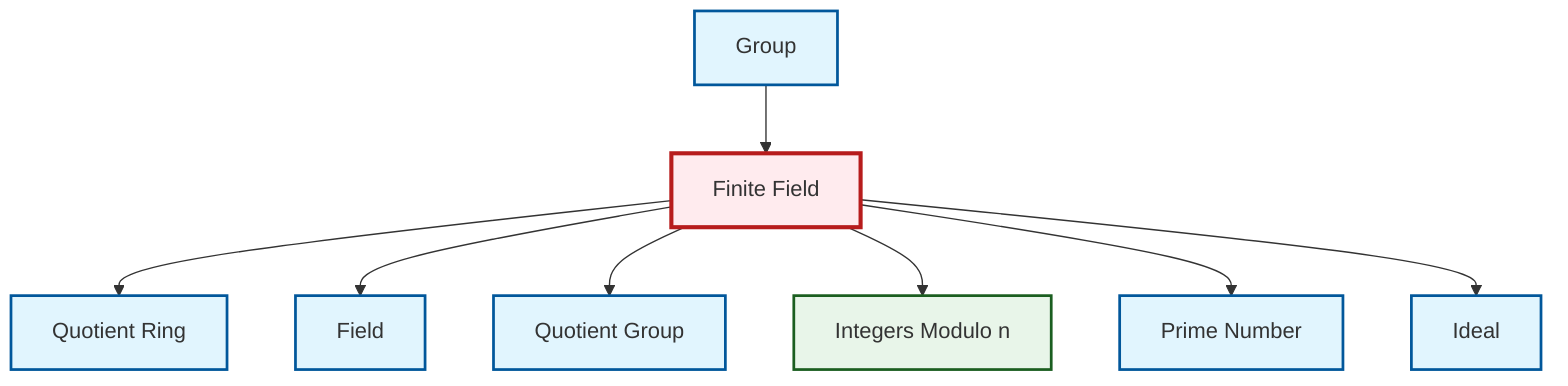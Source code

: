graph TD
    classDef definition fill:#e1f5fe,stroke:#01579b,stroke-width:2px
    classDef theorem fill:#f3e5f5,stroke:#4a148c,stroke-width:2px
    classDef axiom fill:#fff3e0,stroke:#e65100,stroke-width:2px
    classDef example fill:#e8f5e9,stroke:#1b5e20,stroke-width:2px
    classDef current fill:#ffebee,stroke:#b71c1c,stroke-width:3px
    def-group["Group"]:::definition
    def-field["Field"]:::definition
    ex-quotient-integers-mod-n["Integers Modulo n"]:::example
    def-prime["Prime Number"]:::definition
    def-quotient-group["Quotient Group"]:::definition
    def-ideal["Ideal"]:::definition
    def-quotient-ring["Quotient Ring"]:::definition
    ex-finite-field["Finite Field"]:::example
    ex-finite-field --> def-quotient-ring
    ex-finite-field --> def-field
    ex-finite-field --> def-quotient-group
    ex-finite-field --> ex-quotient-integers-mod-n
    def-group --> ex-finite-field
    ex-finite-field --> def-prime
    ex-finite-field --> def-ideal
    class ex-finite-field current